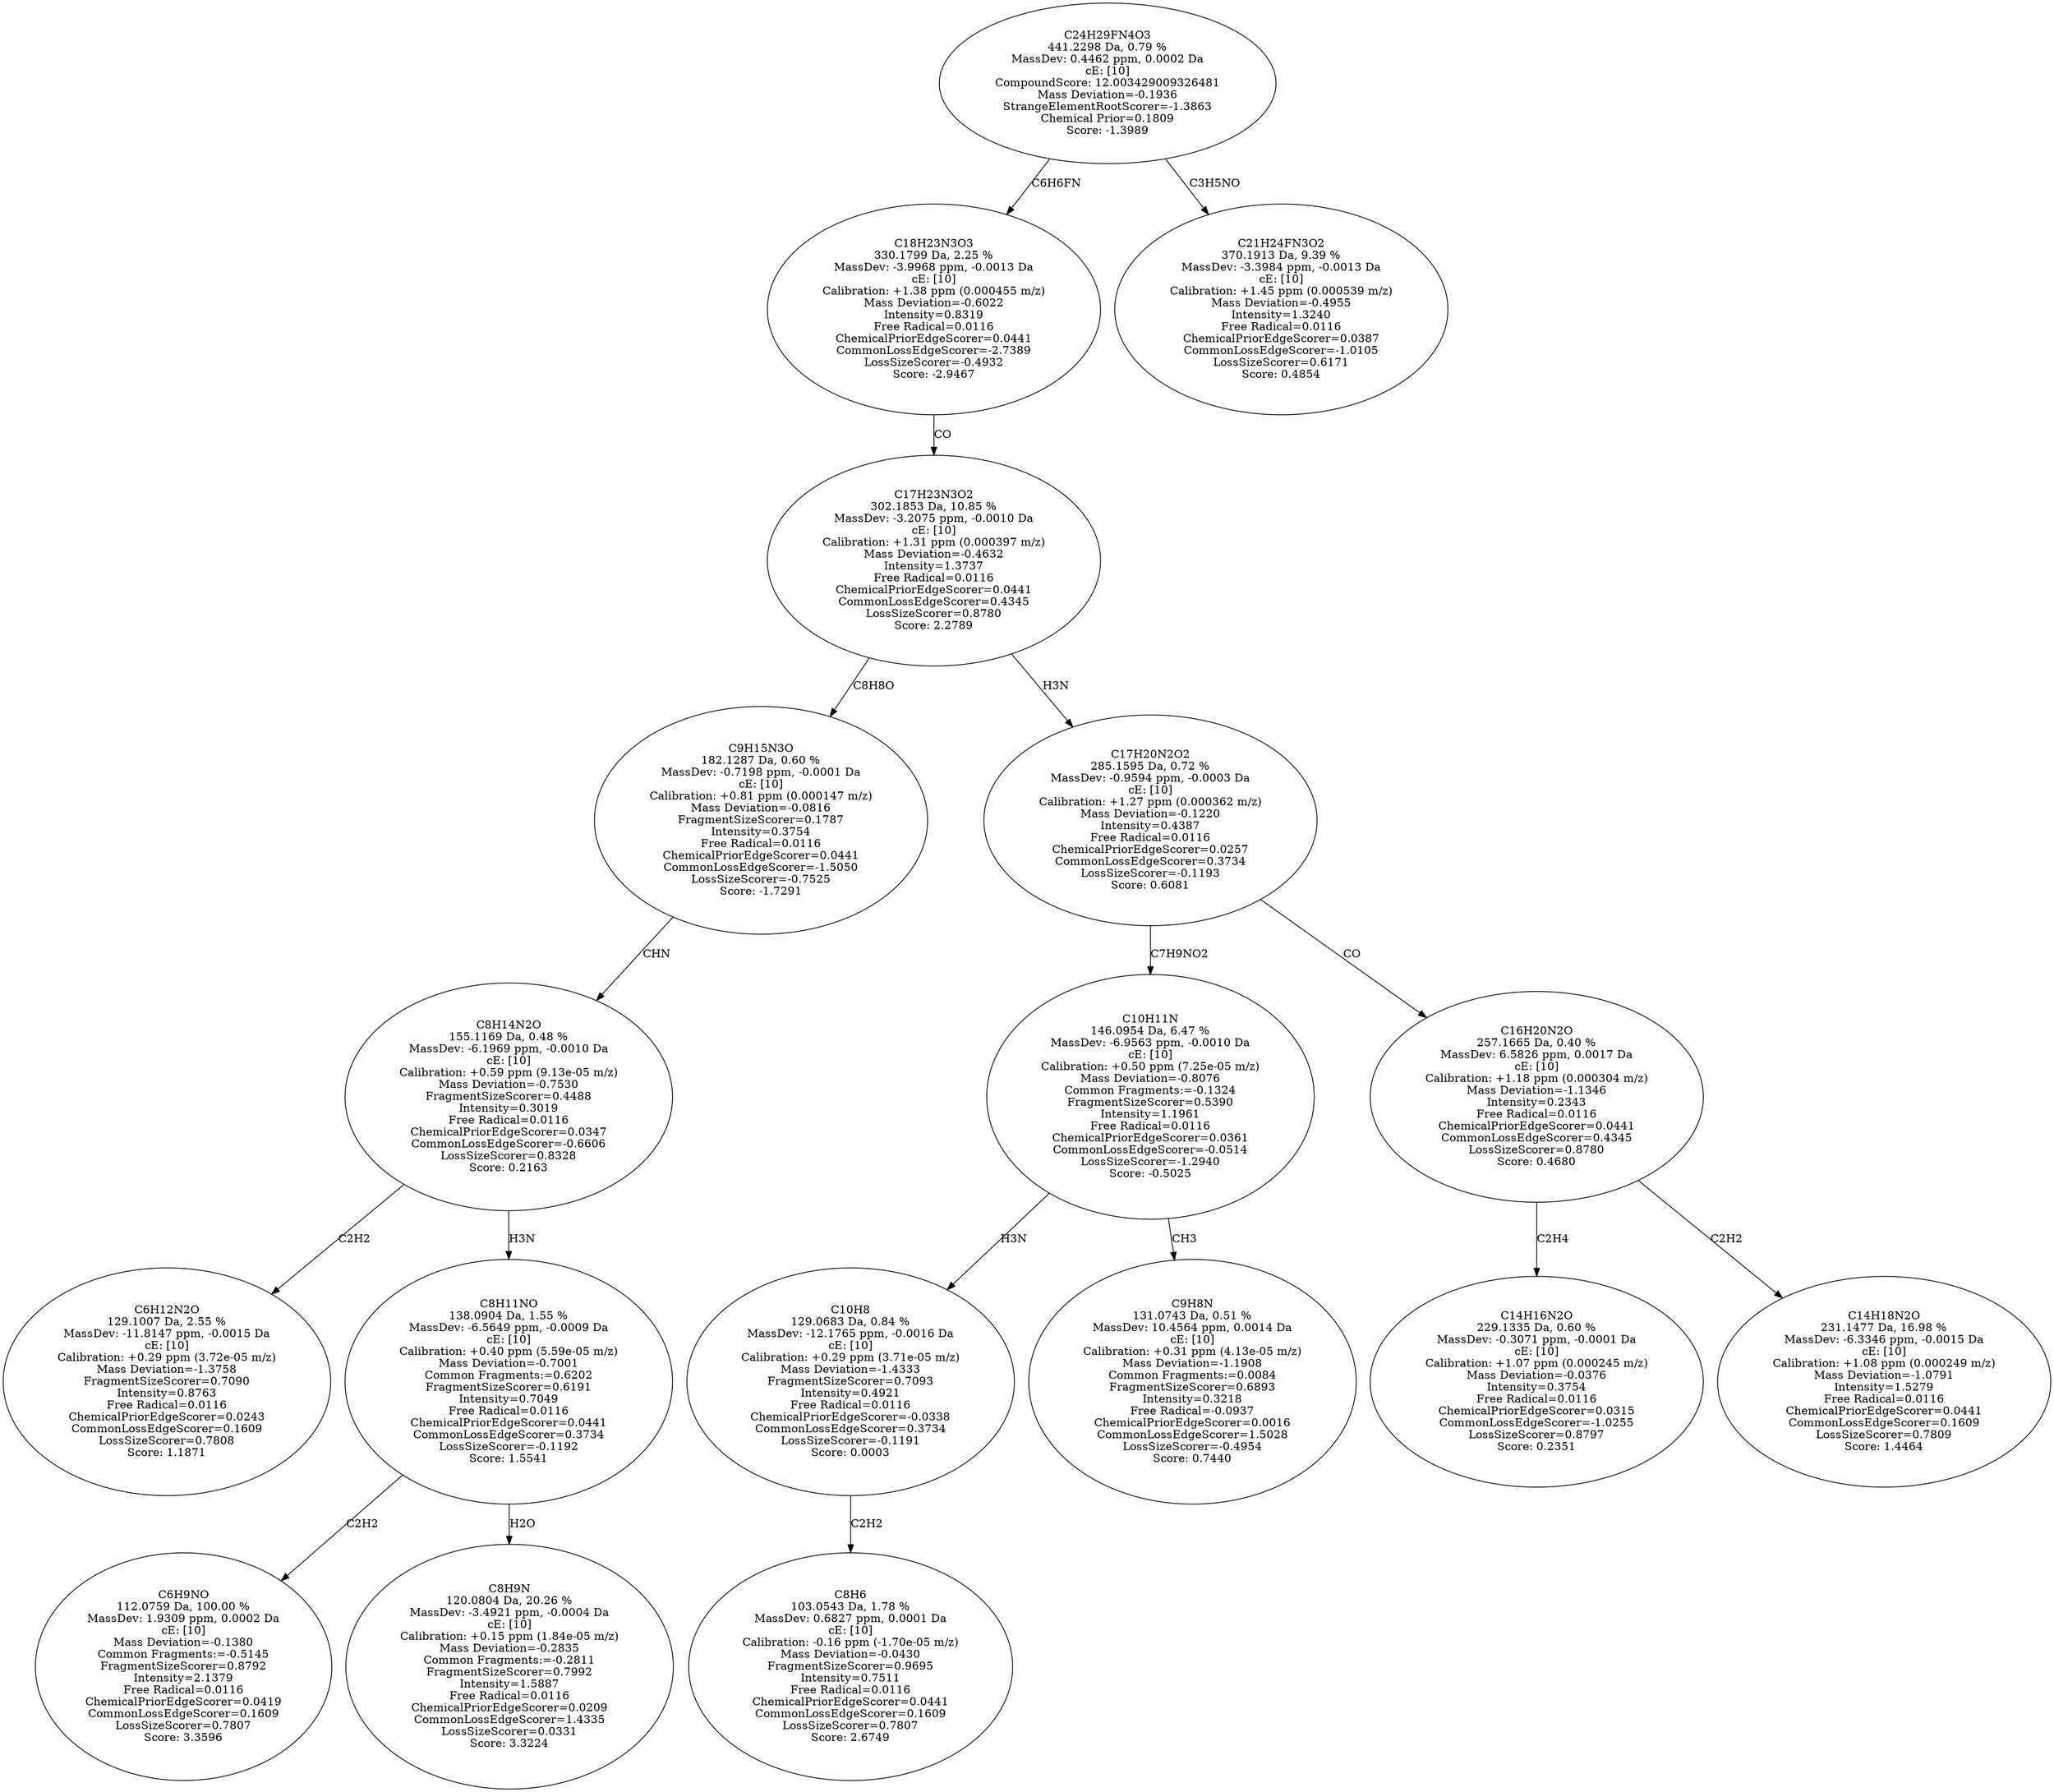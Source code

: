 strict digraph {
v1 [label="C6H12N2O\n129.1007 Da, 2.55 %\nMassDev: -11.8147 ppm, -0.0015 Da\ncE: [10]\nCalibration: +0.29 ppm (3.72e-05 m/z)\nMass Deviation=-1.3758\nFragmentSizeScorer=0.7090\nIntensity=0.8763\nFree Radical=0.0116\nChemicalPriorEdgeScorer=0.0243\nCommonLossEdgeScorer=0.1609\nLossSizeScorer=0.7808\nScore: 1.1871"];
v2 [label="C6H9NO\n112.0759 Da, 100.00 %\nMassDev: 1.9309 ppm, 0.0002 Da\ncE: [10]\nMass Deviation=-0.1380\nCommon Fragments:=-0.5145\nFragmentSizeScorer=0.8792\nIntensity=2.1379\nFree Radical=0.0116\nChemicalPriorEdgeScorer=0.0419\nCommonLossEdgeScorer=0.1609\nLossSizeScorer=0.7807\nScore: 3.3596"];
v3 [label="C8H9N\n120.0804 Da, 20.26 %\nMassDev: -3.4921 ppm, -0.0004 Da\ncE: [10]\nCalibration: +0.15 ppm (1.84e-05 m/z)\nMass Deviation=-0.2835\nCommon Fragments:=-0.2811\nFragmentSizeScorer=0.7992\nIntensity=1.5887\nFree Radical=0.0116\nChemicalPriorEdgeScorer=0.0209\nCommonLossEdgeScorer=1.4335\nLossSizeScorer=0.0331\nScore: 3.3224"];
v4 [label="C8H11NO\n138.0904 Da, 1.55 %\nMassDev: -6.5649 ppm, -0.0009 Da\ncE: [10]\nCalibration: +0.40 ppm (5.59e-05 m/z)\nMass Deviation=-0.7001\nCommon Fragments:=0.6202\nFragmentSizeScorer=0.6191\nIntensity=0.7049\nFree Radical=0.0116\nChemicalPriorEdgeScorer=0.0441\nCommonLossEdgeScorer=0.3734\nLossSizeScorer=-0.1192\nScore: 1.5541"];
v5 [label="C8H14N2O\n155.1169 Da, 0.48 %\nMassDev: -6.1969 ppm, -0.0010 Da\ncE: [10]\nCalibration: +0.59 ppm (9.13e-05 m/z)\nMass Deviation=-0.7530\nFragmentSizeScorer=0.4488\nIntensity=0.3019\nFree Radical=0.0116\nChemicalPriorEdgeScorer=0.0347\nCommonLossEdgeScorer=-0.6606\nLossSizeScorer=0.8328\nScore: 0.2163"];
v6 [label="C9H15N3O\n182.1287 Da, 0.60 %\nMassDev: -0.7198 ppm, -0.0001 Da\ncE: [10]\nCalibration: +0.81 ppm (0.000147 m/z)\nMass Deviation=-0.0816\nFragmentSizeScorer=0.1787\nIntensity=0.3754\nFree Radical=0.0116\nChemicalPriorEdgeScorer=0.0441\nCommonLossEdgeScorer=-1.5050\nLossSizeScorer=-0.7525\nScore: -1.7291"];
v7 [label="C8H6\n103.0543 Da, 1.78 %\nMassDev: 0.6827 ppm, 0.0001 Da\ncE: [10]\nCalibration: -0.16 ppm (-1.70e-05 m/z)\nMass Deviation=-0.0430\nFragmentSizeScorer=0.9695\nIntensity=0.7511\nFree Radical=0.0116\nChemicalPriorEdgeScorer=0.0441\nCommonLossEdgeScorer=0.1609\nLossSizeScorer=0.7807\nScore: 2.6749"];
v8 [label="C10H8\n129.0683 Da, 0.84 %\nMassDev: -12.1765 ppm, -0.0016 Da\ncE: [10]\nCalibration: +0.29 ppm (3.71e-05 m/z)\nMass Deviation=-1.4333\nFragmentSizeScorer=0.7093\nIntensity=0.4921\nFree Radical=0.0116\nChemicalPriorEdgeScorer=-0.0338\nCommonLossEdgeScorer=0.3734\nLossSizeScorer=-0.1191\nScore: 0.0003"];
v9 [label="C9H8N\n131.0743 Da, 0.51 %\nMassDev: 10.4564 ppm, 0.0014 Da\ncE: [10]\nCalibration: +0.31 ppm (4.13e-05 m/z)\nMass Deviation=-1.1908\nCommon Fragments:=0.0084\nFragmentSizeScorer=0.6893\nIntensity=0.3218\nFree Radical=-0.0937\nChemicalPriorEdgeScorer=0.0016\nCommonLossEdgeScorer=1.5028\nLossSizeScorer=-0.4954\nScore: 0.7440"];
v10 [label="C10H11N\n146.0954 Da, 6.47 %\nMassDev: -6.9563 ppm, -0.0010 Da\ncE: [10]\nCalibration: +0.50 ppm (7.25e-05 m/z)\nMass Deviation=-0.8076\nCommon Fragments:=-0.1324\nFragmentSizeScorer=0.5390\nIntensity=1.1961\nFree Radical=0.0116\nChemicalPriorEdgeScorer=0.0361\nCommonLossEdgeScorer=-0.0514\nLossSizeScorer=-1.2940\nScore: -0.5025"];
v11 [label="C14H16N2O\n229.1335 Da, 0.60 %\nMassDev: -0.3071 ppm, -0.0001 Da\ncE: [10]\nCalibration: +1.07 ppm (0.000245 m/z)\nMass Deviation=-0.0376\nIntensity=0.3754\nFree Radical=0.0116\nChemicalPriorEdgeScorer=0.0315\nCommonLossEdgeScorer=-1.0255\nLossSizeScorer=0.8797\nScore: 0.2351"];
v12 [label="C14H18N2O\n231.1477 Da, 16.98 %\nMassDev: -6.3346 ppm, -0.0015 Da\ncE: [10]\nCalibration: +1.08 ppm (0.000249 m/z)\nMass Deviation=-1.0791\nIntensity=1.5279\nFree Radical=0.0116\nChemicalPriorEdgeScorer=0.0441\nCommonLossEdgeScorer=0.1609\nLossSizeScorer=0.7809\nScore: 1.4464"];
v13 [label="C16H20N2O\n257.1665 Da, 0.40 %\nMassDev: 6.5826 ppm, 0.0017 Da\ncE: [10]\nCalibration: +1.18 ppm (0.000304 m/z)\nMass Deviation=-1.1346\nIntensity=0.2343\nFree Radical=0.0116\nChemicalPriorEdgeScorer=0.0441\nCommonLossEdgeScorer=0.4345\nLossSizeScorer=0.8780\nScore: 0.4680"];
v14 [label="C17H20N2O2\n285.1595 Da, 0.72 %\nMassDev: -0.9594 ppm, -0.0003 Da\ncE: [10]\nCalibration: +1.27 ppm (0.000362 m/z)\nMass Deviation=-0.1220\nIntensity=0.4387\nFree Radical=0.0116\nChemicalPriorEdgeScorer=0.0257\nCommonLossEdgeScorer=0.3734\nLossSizeScorer=-0.1193\nScore: 0.6081"];
v15 [label="C17H23N3O2\n302.1853 Da, 10.85 %\nMassDev: -3.2075 ppm, -0.0010 Da\ncE: [10]\nCalibration: +1.31 ppm (0.000397 m/z)\nMass Deviation=-0.4632\nIntensity=1.3737\nFree Radical=0.0116\nChemicalPriorEdgeScorer=0.0441\nCommonLossEdgeScorer=0.4345\nLossSizeScorer=0.8780\nScore: 2.2789"];
v16 [label="C18H23N3O3\n330.1799 Da, 2.25 %\nMassDev: -3.9968 ppm, -0.0013 Da\ncE: [10]\nCalibration: +1.38 ppm (0.000455 m/z)\nMass Deviation=-0.6022\nIntensity=0.8319\nFree Radical=0.0116\nChemicalPriorEdgeScorer=0.0441\nCommonLossEdgeScorer=-2.7389\nLossSizeScorer=-0.4932\nScore: -2.9467"];
v17 [label="C21H24FN3O2\n370.1913 Da, 9.39 %\nMassDev: -3.3984 ppm, -0.0013 Da\ncE: [10]\nCalibration: +1.45 ppm (0.000539 m/z)\nMass Deviation=-0.4955\nIntensity=1.3240\nFree Radical=0.0116\nChemicalPriorEdgeScorer=0.0387\nCommonLossEdgeScorer=-1.0105\nLossSizeScorer=0.6171\nScore: 0.4854"];
v18 [label="C24H29FN4O3\n441.2298 Da, 0.79 %\nMassDev: 0.4462 ppm, 0.0002 Da\ncE: [10]\nCompoundScore: 12.003429009326481\nMass Deviation=-0.1936\nStrangeElementRootScorer=-1.3863\nChemical Prior=0.1809\nScore: -1.3989"];
v5 -> v1 [label="C2H2"];
v4 -> v2 [label="C2H2"];
v4 -> v3 [label="H2O"];
v5 -> v4 [label="H3N"];
v6 -> v5 [label="CHN"];
v15 -> v6 [label="C8H8O"];
v8 -> v7 [label="C2H2"];
v10 -> v8 [label="H3N"];
v10 -> v9 [label="CH3"];
v14 -> v10 [label="C7H9NO2"];
v13 -> v11 [label="C2H4"];
v13 -> v12 [label="C2H2"];
v14 -> v13 [label="CO"];
v15 -> v14 [label="H3N"];
v16 -> v15 [label="CO"];
v18 -> v16 [label="C6H6FN"];
v18 -> v17 [label="C3H5NO"];
}